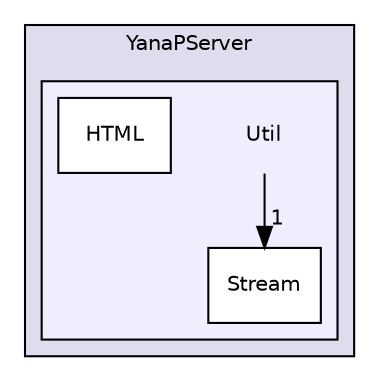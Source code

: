 digraph "Util" {
  compound=true
  node [ fontsize="10", fontname="Helvetica"];
  edge [ labelfontsize="10", labelfontname="Helvetica"];
  subgraph clusterdir_05ce26451ba72466281a68fa333db4c9 {
    graph [ bgcolor="#ddddee", pencolor="black", label="YanaPServer" fontname="Helvetica", fontsize="10", URL="dir_05ce26451ba72466281a68fa333db4c9.html"]
  subgraph clusterdir_651c73b7fa1d91bab3f1794f6c5782dd {
    graph [ bgcolor="#eeeeff", pencolor="black", label="" URL="dir_651c73b7fa1d91bab3f1794f6c5782dd.html"];
    dir_651c73b7fa1d91bab3f1794f6c5782dd [shape=plaintext label="Util"];
    dir_f6499471e6457a6fe2d25febe7820788 [shape=box label="HTML" color="black" fillcolor="white" style="filled" URL="dir_f6499471e6457a6fe2d25febe7820788.html"];
    dir_dd93e1cf80c8b32e8f178708b9bf6fd2 [shape=box label="Stream" color="black" fillcolor="white" style="filled" URL="dir_dd93e1cf80c8b32e8f178708b9bf6fd2.html"];
  }
  }
  dir_651c73b7fa1d91bab3f1794f6c5782dd->dir_dd93e1cf80c8b32e8f178708b9bf6fd2 [headlabel="1", labeldistance=1.5 headhref="dir_000006_000017.html"];
}
